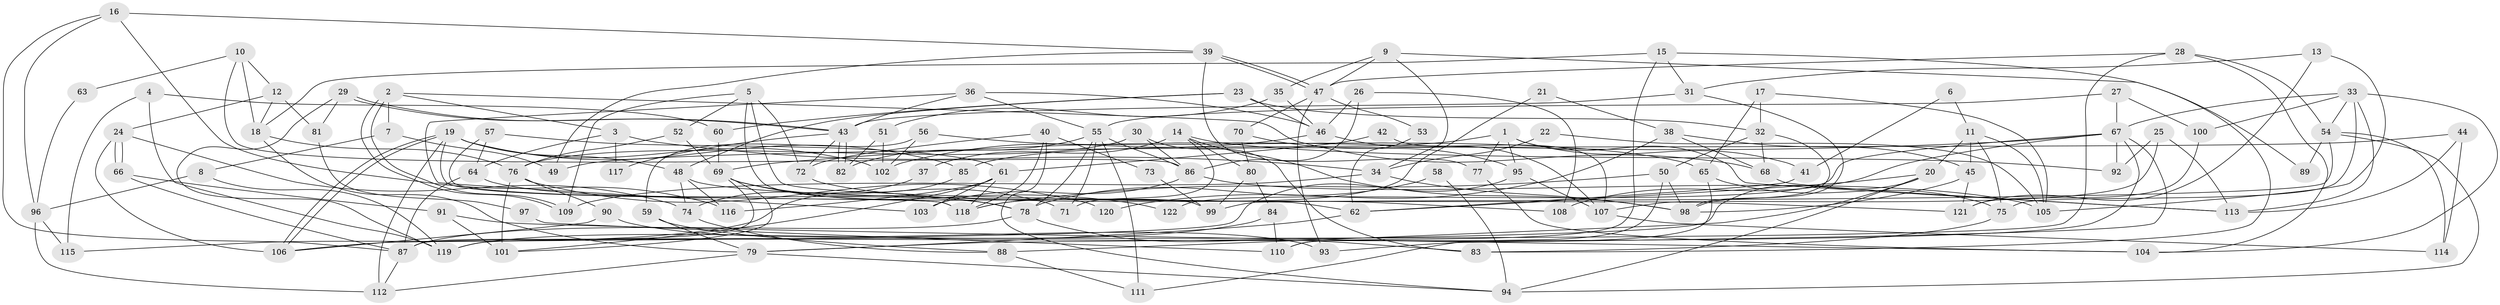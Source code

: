// coarse degree distribution, {10: 0.0547945205479452, 4: 0.1917808219178082, 2: 0.1232876712328767, 9: 0.0410958904109589, 5: 0.136986301369863, 3: 0.2054794520547945, 7: 0.0958904109589041, 6: 0.0958904109589041, 11: 0.0410958904109589, 8: 0.0136986301369863}
// Generated by graph-tools (version 1.1) at 2025/18/03/04/25 18:18:49]
// undirected, 122 vertices, 244 edges
graph export_dot {
graph [start="1"]
  node [color=gray90,style=filled];
  1;
  2;
  3;
  4;
  5;
  6;
  7;
  8;
  9;
  10;
  11;
  12;
  13;
  14;
  15;
  16;
  17;
  18;
  19;
  20;
  21;
  22;
  23;
  24;
  25;
  26;
  27;
  28;
  29;
  30;
  31;
  32;
  33;
  34;
  35;
  36;
  37;
  38;
  39;
  40;
  41;
  42;
  43;
  44;
  45;
  46;
  47;
  48;
  49;
  50;
  51;
  52;
  53;
  54;
  55;
  56;
  57;
  58;
  59;
  60;
  61;
  62;
  63;
  64;
  65;
  66;
  67;
  68;
  69;
  70;
  71;
  72;
  73;
  74;
  75;
  76;
  77;
  78;
  79;
  80;
  81;
  82;
  83;
  84;
  85;
  86;
  87;
  88;
  89;
  90;
  91;
  92;
  93;
  94;
  95;
  96;
  97;
  98;
  99;
  100;
  101;
  102;
  103;
  104;
  105;
  106;
  107;
  108;
  109;
  110;
  111;
  112;
  113;
  114;
  115;
  116;
  117;
  118;
  119;
  120;
  121;
  122;
  1 -- 77;
  1 -- 95;
  1 -- 41;
  1 -- 85;
  1 -- 113;
  2 -- 109;
  2 -- 109;
  2 -- 3;
  2 -- 7;
  2 -- 68;
  3 -- 34;
  3 -- 64;
  3 -- 117;
  4 -- 60;
  4 -- 115;
  4 -- 119;
  5 -- 99;
  5 -- 72;
  5 -- 52;
  5 -- 62;
  5 -- 109;
  6 -- 11;
  6 -- 41;
  7 -- 49;
  7 -- 8;
  8 -- 119;
  8 -- 96;
  9 -- 34;
  9 -- 47;
  9 -- 35;
  9 -- 89;
  10 -- 18;
  10 -- 86;
  10 -- 12;
  10 -- 63;
  11 -- 75;
  11 -- 45;
  11 -- 20;
  11 -- 105;
  12 -- 18;
  12 -- 24;
  12 -- 81;
  13 -- 105;
  13 -- 31;
  13 -- 121;
  14 -- 98;
  14 -- 71;
  14 -- 37;
  14 -- 80;
  14 -- 92;
  15 -- 31;
  15 -- 18;
  15 -- 83;
  15 -- 110;
  16 -- 96;
  16 -- 116;
  16 -- 39;
  16 -- 87;
  17 -- 105;
  17 -- 32;
  17 -- 65;
  18 -- 79;
  18 -- 76;
  19 -- 106;
  19 -- 106;
  19 -- 112;
  19 -- 48;
  19 -- 85;
  19 -- 102;
  19 -- 118;
  20 -- 62;
  20 -- 79;
  20 -- 88;
  20 -- 94;
  21 -- 118;
  21 -- 38;
  22 -- 105;
  22 -- 34;
  23 -- 48;
  23 -- 46;
  23 -- 32;
  23 -- 60;
  24 -- 66;
  24 -- 66;
  24 -- 74;
  24 -- 106;
  25 -- 113;
  25 -- 92;
  25 -- 107;
  26 -- 46;
  26 -- 86;
  26 -- 108;
  27 -- 67;
  27 -- 55;
  27 -- 100;
  28 -- 54;
  28 -- 87;
  28 -- 47;
  28 -- 104;
  29 -- 119;
  29 -- 43;
  29 -- 43;
  29 -- 81;
  30 -- 83;
  30 -- 76;
  30 -- 86;
  31 -- 98;
  31 -- 43;
  32 -- 68;
  32 -- 50;
  32 -- 98;
  33 -- 67;
  33 -- 75;
  33 -- 54;
  33 -- 100;
  33 -- 104;
  33 -- 113;
  34 -- 109;
  34 -- 98;
  35 -- 46;
  35 -- 51;
  36 -- 43;
  36 -- 103;
  36 -- 46;
  36 -- 55;
  37 -- 74;
  38 -- 68;
  38 -- 45;
  38 -- 120;
  39 -- 47;
  39 -- 47;
  39 -- 49;
  39 -- 77;
  40 -- 72;
  40 -- 94;
  40 -- 73;
  40 -- 118;
  41 -- 62;
  42 -- 107;
  42 -- 61;
  43 -- 82;
  43 -- 82;
  43 -- 72;
  43 -- 117;
  44 -- 113;
  44 -- 114;
  44 -- 49;
  45 -- 121;
  45 -- 98;
  46 -- 102;
  46 -- 107;
  47 -- 53;
  47 -- 70;
  47 -- 93;
  48 -- 121;
  48 -- 74;
  48 -- 116;
  50 -- 118;
  50 -- 98;
  50 -- 111;
  51 -- 82;
  51 -- 102;
  52 -- 69;
  52 -- 76;
  53 -- 62;
  54 -- 94;
  54 -- 89;
  54 -- 99;
  54 -- 114;
  55 -- 111;
  55 -- 71;
  55 -- 78;
  55 -- 82;
  55 -- 86;
  56 -- 102;
  56 -- 65;
  56 -- 59;
  57 -- 118;
  57 -- 61;
  57 -- 64;
  58 -- 78;
  58 -- 94;
  59 -- 88;
  59 -- 79;
  60 -- 69;
  61 -- 118;
  61 -- 101;
  61 -- 103;
  61 -- 116;
  62 -- 79;
  63 -- 96;
  64 -- 87;
  64 -- 78;
  65 -- 110;
  65 -- 75;
  66 -- 87;
  66 -- 91;
  67 -- 93;
  67 -- 69;
  67 -- 92;
  67 -- 108;
  67 -- 119;
  67 -- 122;
  68 -- 113;
  69 -- 78;
  69 -- 87;
  69 -- 71;
  69 -- 101;
  69 -- 122;
  70 -- 95;
  70 -- 80;
  72 -- 108;
  73 -- 99;
  74 -- 88;
  75 -- 83;
  76 -- 101;
  76 -- 90;
  76 -- 120;
  77 -- 104;
  78 -- 83;
  78 -- 87;
  79 -- 94;
  79 -- 112;
  80 -- 84;
  80 -- 99;
  81 -- 97;
  84 -- 119;
  84 -- 110;
  85 -- 115;
  86 -- 103;
  86 -- 105;
  87 -- 112;
  88 -- 111;
  90 -- 106;
  90 -- 93;
  91 -- 104;
  91 -- 101;
  95 -- 107;
  95 -- 106;
  96 -- 112;
  96 -- 115;
  97 -- 110;
  100 -- 121;
  107 -- 114;
}
